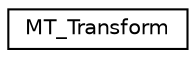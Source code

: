digraph G
{
  edge [fontname="Helvetica",fontsize="10",labelfontname="Helvetica",labelfontsize="10"];
  node [fontname="Helvetica",fontsize="10",shape=record];
  rankdir=LR;
  Node1 [label="MT_Transform",height=0.2,width=0.4,color="black", fillcolor="white", style="filled",URL="$d0/df9/classMT__Transform.html"];
}
